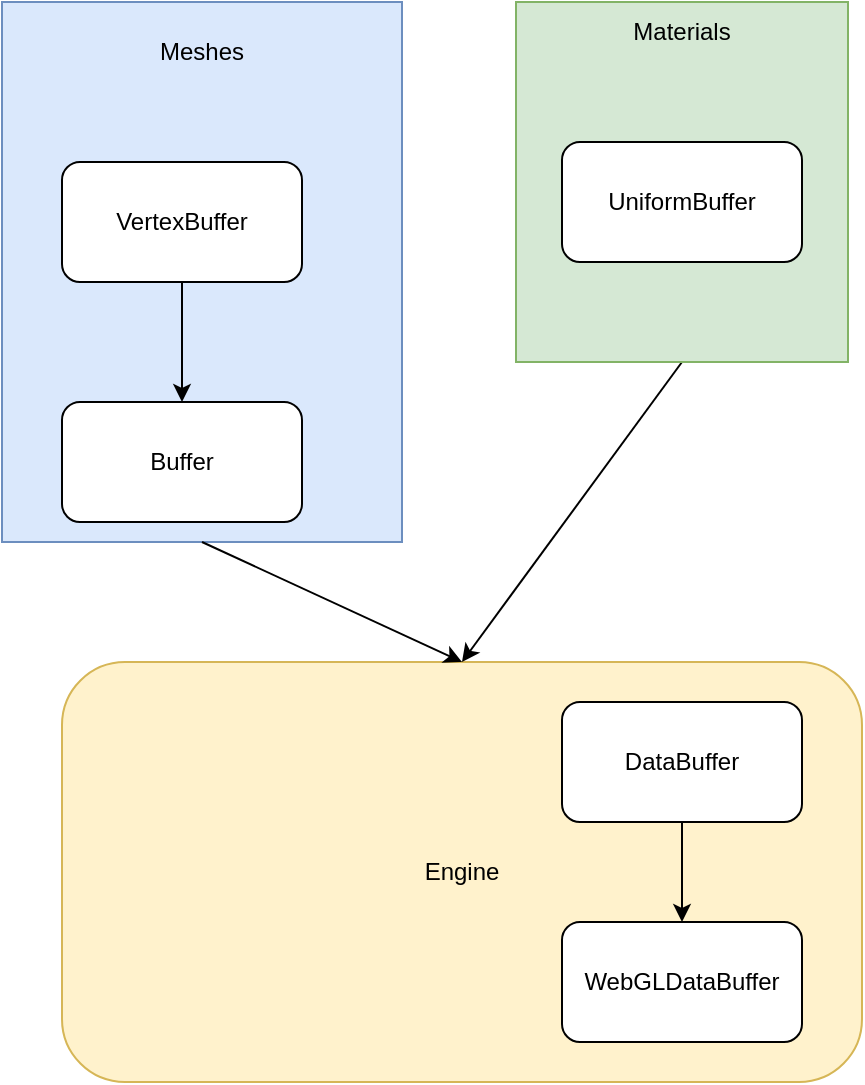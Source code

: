 <mxfile version="16.0.3" type="device" pages="2"><diagram id="EM1cZyEPNns8cqiu-ti0" name="Page-1"><mxGraphModel dx="1652" dy="835" grid="1" gridSize="10" guides="1" tooltips="1" connect="1" arrows="1" fold="1" page="1" pageScale="1" pageWidth="827" pageHeight="1169" math="0" shadow="0"><root><mxCell id="0"/><mxCell id="1" parent="0"/><mxCell id="qjIRc_Hnx6LBhXg628kO-17" value="" style="group" vertex="1" connectable="0" parent="1"><mxGeometry x="170" y="240" width="200" height="270" as="geometry"/></mxCell><mxCell id="qjIRc_Hnx6LBhXg628kO-9" value="" style="rounded=0;whiteSpace=wrap;html=1;fillColor=#dae8fc;strokeColor=#6c8ebf;" vertex="1" parent="qjIRc_Hnx6LBhXg628kO-17"><mxGeometry width="200" height="270" as="geometry"/></mxCell><mxCell id="qjIRc_Hnx6LBhXg628kO-10" value="Meshes" style="text;html=1;strokeColor=none;fillColor=none;align=center;verticalAlign=middle;whiteSpace=wrap;rounded=0;" vertex="1" parent="qjIRc_Hnx6LBhXg628kO-17"><mxGeometry x="70" y="10" width="60" height="30" as="geometry"/></mxCell><mxCell id="qjIRc_Hnx6LBhXg628kO-1" value="Buffer" style="rounded=1;whiteSpace=wrap;html=1;" vertex="1" parent="1"><mxGeometry x="200" y="440" width="120" height="60" as="geometry"/></mxCell><mxCell id="qjIRc_Hnx6LBhXg628kO-2" value="Engine" style="rounded=1;whiteSpace=wrap;html=1;fillColor=#fff2cc;strokeColor=#d6b656;" vertex="1" parent="1"><mxGeometry x="200" y="570" width="400" height="210" as="geometry"/></mxCell><mxCell id="qjIRc_Hnx6LBhXg628kO-3" value="VertexBuffer" style="rounded=1;whiteSpace=wrap;html=1;" vertex="1" parent="1"><mxGeometry x="200" y="320" width="120" height="60" as="geometry"/></mxCell><mxCell id="qjIRc_Hnx6LBhXg628kO-4" value="" style="endArrow=classic;html=1;rounded=0;exitX=0.5;exitY=1;exitDx=0;exitDy=0;" edge="1" parent="1" source="qjIRc_Hnx6LBhXg628kO-3" target="qjIRc_Hnx6LBhXg628kO-1"><mxGeometry width="50" height="50" relative="1" as="geometry"><mxPoint x="360" y="570" as="sourcePoint"/><mxPoint x="410" y="520" as="targetPoint"/></mxGeometry></mxCell><mxCell id="qjIRc_Hnx6LBhXg628kO-5" value="" style="endArrow=classic;html=1;rounded=0;exitX=0.5;exitY=1;exitDx=0;exitDy=0;entryX=0.5;entryY=0;entryDx=0;entryDy=0;" edge="1" parent="1" source="qjIRc_Hnx6LBhXg628kO-9" target="qjIRc_Hnx6LBhXg628kO-2"><mxGeometry width="50" height="50" relative="1" as="geometry"><mxPoint x="360" y="570" as="sourcePoint"/><mxPoint x="410" y="520" as="targetPoint"/></mxGeometry></mxCell><mxCell id="qjIRc_Hnx6LBhXg628kO-6" value="DataBuffer" style="rounded=1;whiteSpace=wrap;html=1;" vertex="1" parent="1"><mxGeometry x="450" y="590" width="120" height="60" as="geometry"/></mxCell><mxCell id="qjIRc_Hnx6LBhXg628kO-7" value="WebGLDataBuffer" style="rounded=1;whiteSpace=wrap;html=1;" vertex="1" parent="1"><mxGeometry x="450" y="700" width="120" height="60" as="geometry"/></mxCell><mxCell id="qjIRc_Hnx6LBhXg628kO-8" value="" style="endArrow=classic;html=1;rounded=0;entryX=0.5;entryY=0;entryDx=0;entryDy=0;" edge="1" parent="1" source="qjIRc_Hnx6LBhXg628kO-6" target="qjIRc_Hnx6LBhXg628kO-7"><mxGeometry width="50" height="50" relative="1" as="geometry"><mxPoint x="370" y="1050" as="sourcePoint"/><mxPoint x="420" y="1000" as="targetPoint"/></mxGeometry></mxCell><mxCell id="qjIRc_Hnx6LBhXg628kO-14" value="" style="endArrow=classic;html=1;rounded=0;exitX=0.5;exitY=1;exitDx=0;exitDy=0;entryX=0.5;entryY=0;entryDx=0;entryDy=0;" edge="1" parent="1" source="qjIRc_Hnx6LBhXg628kO-12" target="qjIRc_Hnx6LBhXg628kO-2"><mxGeometry width="50" height="50" relative="1" as="geometry"><mxPoint x="400" y="570" as="sourcePoint"/><mxPoint x="390" y="570" as="targetPoint"/></mxGeometry></mxCell><mxCell id="qjIRc_Hnx6LBhXg628kO-15" value="" style="group" vertex="1" connectable="0" parent="1"><mxGeometry x="427" y="240" width="166" height="180" as="geometry"/></mxCell><mxCell id="qjIRc_Hnx6LBhXg628kO-12" value="" style="rounded=0;whiteSpace=wrap;html=1;fillColor=#d5e8d4;strokeColor=#82b366;" vertex="1" parent="qjIRc_Hnx6LBhXg628kO-15"><mxGeometry width="166" height="180" as="geometry"/></mxCell><mxCell id="qjIRc_Hnx6LBhXg628kO-13" value="Materials" style="text;html=1;strokeColor=none;fillColor=none;align=center;verticalAlign=middle;whiteSpace=wrap;rounded=0;" vertex="1" parent="qjIRc_Hnx6LBhXg628kO-15"><mxGeometry x="53" width="60" height="30" as="geometry"/></mxCell><mxCell id="qjIRc_Hnx6LBhXg628kO-11" value="UniformBuffer" style="rounded=1;whiteSpace=wrap;html=1;" vertex="1" parent="qjIRc_Hnx6LBhXg628kO-15"><mxGeometry x="23" y="70" width="120" height="60" as="geometry"/></mxCell></root></mxGraphModel></diagram><diagram id="bxTTBZzgCpwPHtaVQFxV" name="Page-2"><mxGraphModel dx="1550" dy="835" grid="1" gridSize="10" guides="1" tooltips="1" connect="1" arrows="1" fold="1" page="1" pageScale="1" pageWidth="827" pageHeight="1169" math="0" shadow="0"><root><mxCell id="TMAwWRB8d9y6lZaFjKZP-0"/><mxCell id="TMAwWRB8d9y6lZaFjKZP-1" parent="TMAwWRB8d9y6lZaFjKZP-0"/><mxCell id="TMAwWRB8d9y6lZaFjKZP-2" value="" style="endArrow=classic;html=1;rounded=0;strokeWidth=1;" edge="1" parent="TMAwWRB8d9y6lZaFjKZP-1"><mxGeometry width="50" height="50" relative="1" as="geometry"><mxPoint x="240" y="440" as="sourcePoint"/><mxPoint x="720" y="440" as="targetPoint"/></mxGeometry></mxCell><mxCell id="TMAwWRB8d9y6lZaFjKZP-3" value="" style="endArrow=classic;html=1;rounded=0;strokeWidth=1;" edge="1" parent="TMAwWRB8d9y6lZaFjKZP-1"><mxGeometry width="50" height="50" relative="1" as="geometry"><mxPoint x="480" y="800" as="sourcePoint"/><mxPoint x="480" y="120" as="targetPoint"/></mxGeometry></mxCell><mxCell id="TMAwWRB8d9y6lZaFjKZP-4" value="" style="rounded=0;whiteSpace=wrap;html=1;fillColor=none;fontColor=#ffffff;strokeColor=#2D7600;" vertex="1" parent="TMAwWRB8d9y6lZaFjKZP-1"><mxGeometry x="480" y="380" width="120" height="60" as="geometry"/></mxCell><mxCell id="TMAwWRB8d9y6lZaFjKZP-5" value="" style="rounded=0;whiteSpace=wrap;html=1;fillColor=none;fontColor=#ffffff;strokeColor=#2D7600;rotation=-60;" vertex="1" parent="TMAwWRB8d9y6lZaFjKZP-1"><mxGeometry x="424" y="344" width="120" height="60" as="geometry"/></mxCell></root></mxGraphModel></diagram></mxfile>